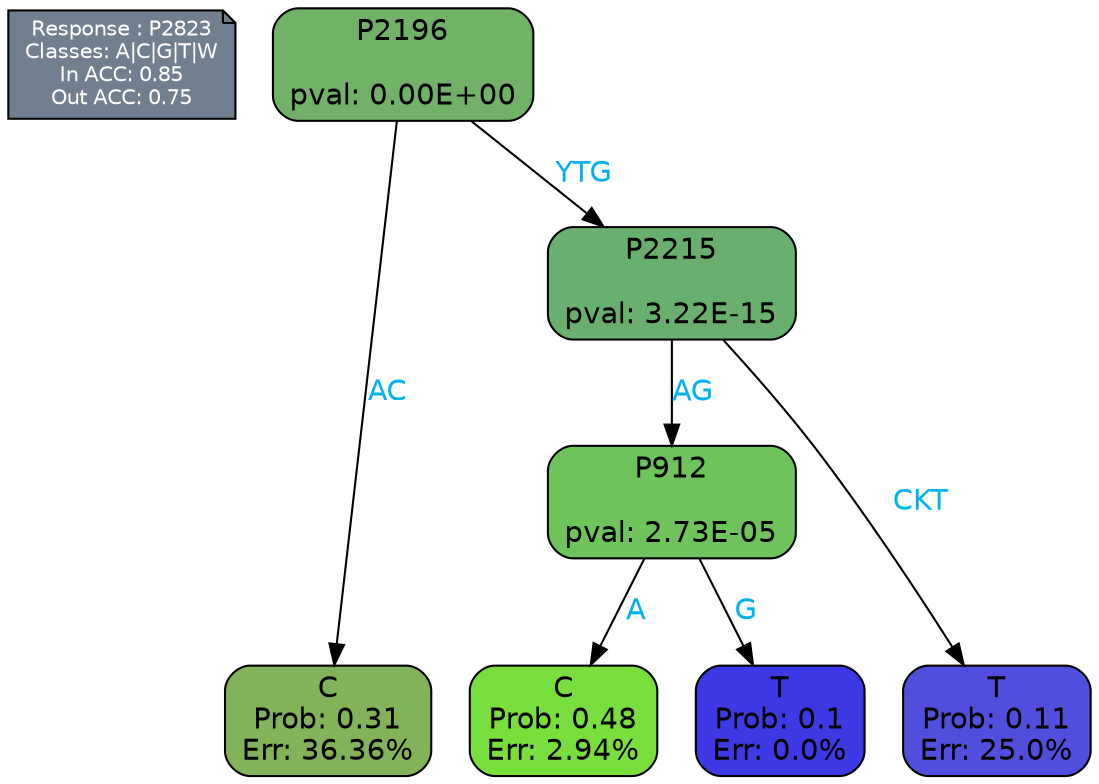 digraph Tree {
node [shape=box, style="filled, rounded", color="black", fontname=helvetica] ;
graph [ranksep=equally, splines=polylines, bgcolor=transparent, dpi=600] ;
edge [fontname=helvetica] ;
LEGEND [label="Response : P2823
Classes: A|C|G|T|W
In ACC: 0.85
Out ACC: 0.75
",shape=note,align=left,style=filled,fillcolor="slategray",fontcolor="white",fontsize=10];1 [label="P2196

pval: 0.00E+00", fillcolor="#71b168"] ;
2 [label="C
Prob: 0.31
Err: 36.36%", fillcolor="#82b358"] ;
3 [label="P2215

pval: 3.22E-15", fillcolor="#69b06f"] ;
4 [label="P912

pval: 2.73E-05", fillcolor="#6ec35a"] ;
5 [label="C
Prob: 0.48
Err: 2.94%", fillcolor="#79df3e"] ;
6 [label="T
Prob: 0.1
Err: 0.0%", fillcolor="#3c39e5"] ;
7 [label="T
Prob: 0.11
Err: 25.0%", fillcolor="#504edc"] ;
1 -> 2 [label="AC",fontcolor=deepskyblue2] ;
1 -> 3 [label="YTG",fontcolor=deepskyblue2] ;
3 -> 4 [label="AG",fontcolor=deepskyblue2] ;
3 -> 7 [label="CKT",fontcolor=deepskyblue2] ;
4 -> 5 [label="A",fontcolor=deepskyblue2] ;
4 -> 6 [label="G",fontcolor=deepskyblue2] ;
{rank = same; 2;5;6;7;}{rank = same; LEGEND;1;}}